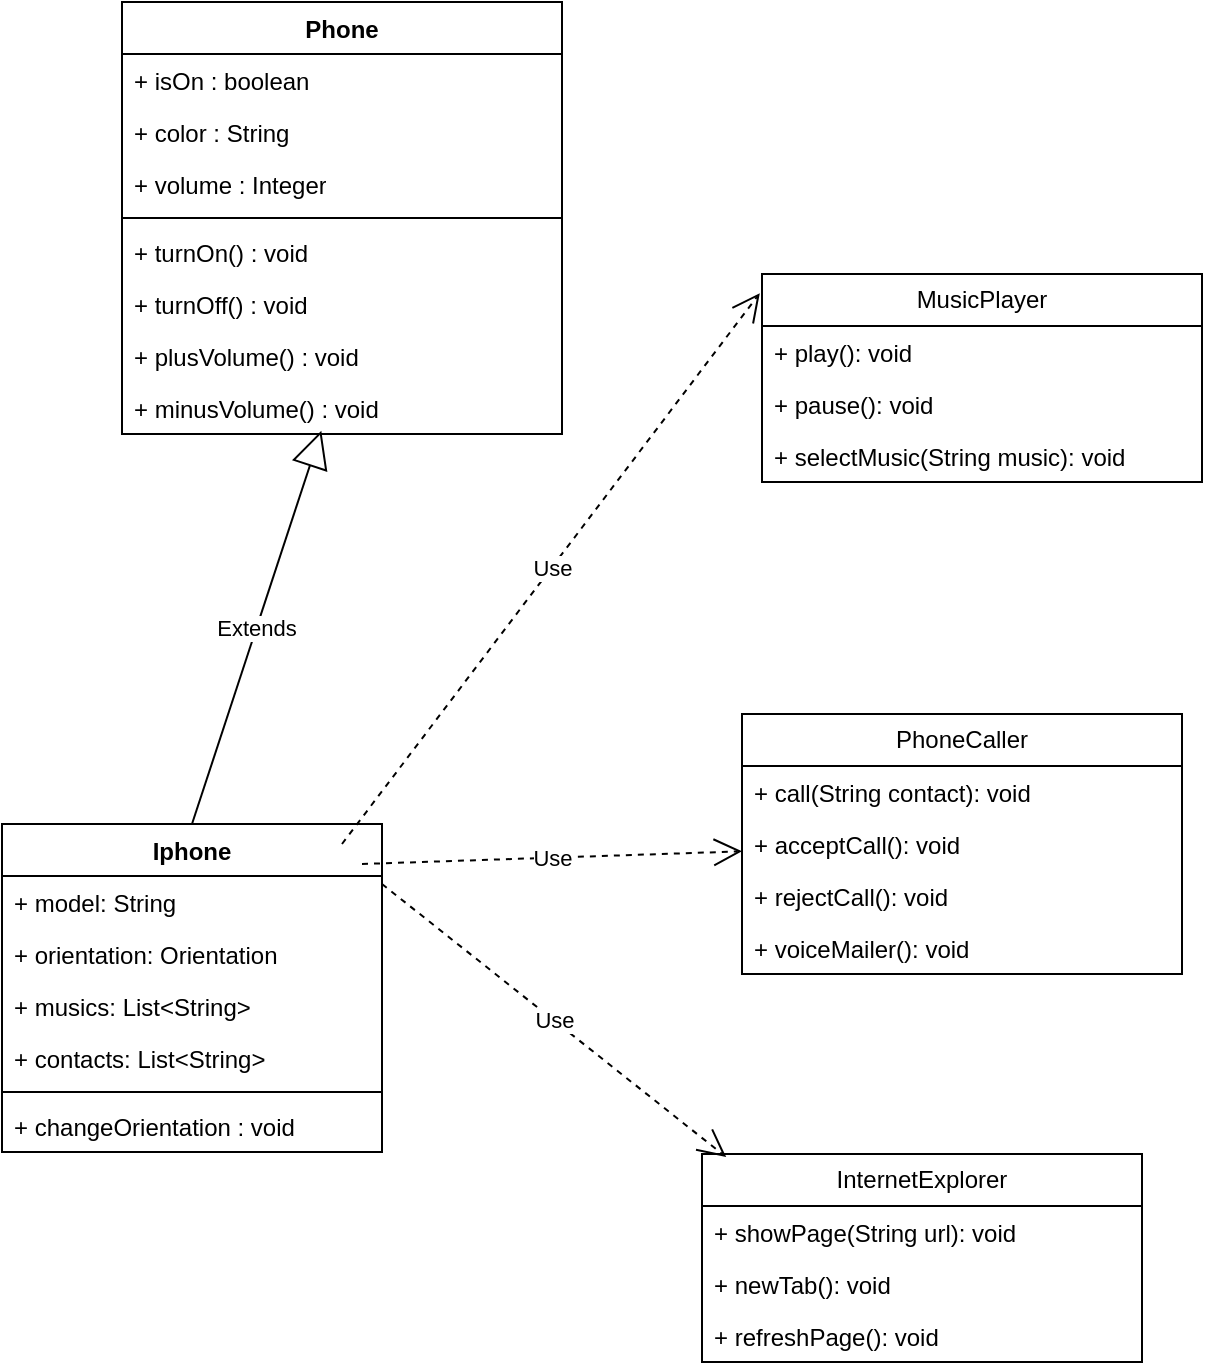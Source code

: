 <mxfile version="21.7.5" type="device">
  <diagram name="Page-1" id="JNOKC4gh4u6Z9t2IaVPM">
    <mxGraphModel dx="964" dy="654" grid="1" gridSize="10" guides="1" tooltips="1" connect="1" arrows="1" fold="1" page="1" pageScale="1" pageWidth="850" pageHeight="1100" math="0" shadow="0">
      <root>
        <mxCell id="0" />
        <mxCell id="1" parent="0" />
        <mxCell id="NVTwTQbvwXVu0SxxNni9-1" value="Iphone&lt;br&gt;" style="swimlane;fontStyle=1;align=center;verticalAlign=top;childLayout=stackLayout;horizontal=1;startSize=26;horizontalStack=0;resizeParent=1;resizeParentMax=0;resizeLast=0;collapsible=1;marginBottom=0;whiteSpace=wrap;html=1;" vertex="1" parent="1">
          <mxGeometry x="100" y="455" width="190" height="164" as="geometry" />
        </mxCell>
        <mxCell id="NVTwTQbvwXVu0SxxNni9-76" value="Use" style="endArrow=open;endSize=12;dashed=1;html=1;rounded=0;entryX=-0.005;entryY=0.092;entryDx=0;entryDy=0;entryPerimeter=0;" edge="1" parent="NVTwTQbvwXVu0SxxNni9-1" target="NVTwTQbvwXVu0SxxNni9-56">
          <mxGeometry width="160" relative="1" as="geometry">
            <mxPoint x="170" y="10" as="sourcePoint" />
            <mxPoint x="330" y="10" as="targetPoint" />
          </mxGeometry>
        </mxCell>
        <mxCell id="NVTwTQbvwXVu0SxxNni9-45" value="+ model: String" style="text;strokeColor=none;fillColor=none;align=left;verticalAlign=top;spacingLeft=4;spacingRight=4;overflow=hidden;rotatable=0;points=[[0,0.5],[1,0.5]];portConstraint=eastwest;whiteSpace=wrap;html=1;" vertex="1" parent="NVTwTQbvwXVu0SxxNni9-1">
          <mxGeometry y="26" width="190" height="26" as="geometry" />
        </mxCell>
        <mxCell id="NVTwTQbvwXVu0SxxNni9-43" value="+ orientation: Orientation" style="text;strokeColor=none;fillColor=none;align=left;verticalAlign=top;spacingLeft=4;spacingRight=4;overflow=hidden;rotatable=0;points=[[0,0.5],[1,0.5]];portConstraint=eastwest;whiteSpace=wrap;html=1;" vertex="1" parent="NVTwTQbvwXVu0SxxNni9-1">
          <mxGeometry y="52" width="190" height="26" as="geometry" />
        </mxCell>
        <mxCell id="NVTwTQbvwXVu0SxxNni9-51" value="+ musics: List&amp;lt;String&amp;gt;" style="text;strokeColor=none;fillColor=none;align=left;verticalAlign=top;spacingLeft=4;spacingRight=4;overflow=hidden;rotatable=0;points=[[0,0.5],[1,0.5]];portConstraint=eastwest;whiteSpace=wrap;html=1;" vertex="1" parent="NVTwTQbvwXVu0SxxNni9-1">
          <mxGeometry y="78" width="190" height="26" as="geometry" />
        </mxCell>
        <mxCell id="NVTwTQbvwXVu0SxxNni9-62" value="+ contacts: List&amp;lt;String&amp;gt;" style="text;strokeColor=none;fillColor=none;align=left;verticalAlign=top;spacingLeft=4;spacingRight=4;overflow=hidden;rotatable=0;points=[[0,0.5],[1,0.5]];portConstraint=eastwest;whiteSpace=wrap;html=1;" vertex="1" parent="NVTwTQbvwXVu0SxxNni9-1">
          <mxGeometry y="104" width="190" height="26" as="geometry" />
        </mxCell>
        <mxCell id="NVTwTQbvwXVu0SxxNni9-3" value="" style="line;strokeWidth=1;fillColor=none;align=left;verticalAlign=middle;spacingTop=-1;spacingLeft=3;spacingRight=3;rotatable=0;labelPosition=right;points=[];portConstraint=eastwest;strokeColor=inherit;" vertex="1" parent="NVTwTQbvwXVu0SxxNni9-1">
          <mxGeometry y="130" width="190" height="8" as="geometry" />
        </mxCell>
        <mxCell id="NVTwTQbvwXVu0SxxNni9-44" value="+ changeOrientation : void" style="text;strokeColor=none;fillColor=none;align=left;verticalAlign=top;spacingLeft=4;spacingRight=4;overflow=hidden;rotatable=0;points=[[0,0.5],[1,0.5]];portConstraint=eastwest;whiteSpace=wrap;html=1;" vertex="1" parent="NVTwTQbvwXVu0SxxNni9-1">
          <mxGeometry y="138" width="190" height="26" as="geometry" />
        </mxCell>
        <mxCell id="NVTwTQbvwXVu0SxxNni9-77" value="Use" style="endArrow=open;endSize=12;dashed=1;html=1;rounded=0;" edge="1" parent="NVTwTQbvwXVu0SxxNni9-1" target="NVTwTQbvwXVu0SxxNni9-64">
          <mxGeometry width="160" relative="1" as="geometry">
            <mxPoint x="180" y="20" as="sourcePoint" />
            <mxPoint x="389" y="-251" as="targetPoint" />
          </mxGeometry>
        </mxCell>
        <mxCell id="NVTwTQbvwXVu0SxxNni9-78" value="Use" style="endArrow=open;endSize=12;dashed=1;html=1;rounded=0;entryX=0.055;entryY=0.015;entryDx=0;entryDy=0;entryPerimeter=0;" edge="1" parent="NVTwTQbvwXVu0SxxNni9-1" target="NVTwTQbvwXVu0SxxNni9-70">
          <mxGeometry width="160" relative="1" as="geometry">
            <mxPoint x="190" y="30" as="sourcePoint" />
            <mxPoint x="380" y="24" as="targetPoint" />
          </mxGeometry>
        </mxCell>
        <mxCell id="NVTwTQbvwXVu0SxxNni9-7" value="Phone&lt;br&gt;" style="swimlane;fontStyle=1;align=center;verticalAlign=top;childLayout=stackLayout;horizontal=1;startSize=26;horizontalStack=0;resizeParent=1;resizeParentMax=0;resizeLast=0;collapsible=1;marginBottom=0;whiteSpace=wrap;html=1;" vertex="1" parent="1">
          <mxGeometry x="160" y="44" width="220" height="216" as="geometry" />
        </mxCell>
        <mxCell id="NVTwTQbvwXVu0SxxNni9-8" value="+ isOn : boolean&lt;br&gt;" style="text;strokeColor=none;fillColor=none;align=left;verticalAlign=top;spacingLeft=4;spacingRight=4;overflow=hidden;rotatable=0;points=[[0,0.5],[1,0.5]];portConstraint=eastwest;whiteSpace=wrap;html=1;" vertex="1" parent="NVTwTQbvwXVu0SxxNni9-7">
          <mxGeometry y="26" width="220" height="26" as="geometry" />
        </mxCell>
        <mxCell id="NVTwTQbvwXVu0SxxNni9-13" value="+ color : String" style="text;strokeColor=none;fillColor=none;align=left;verticalAlign=top;spacingLeft=4;spacingRight=4;overflow=hidden;rotatable=0;points=[[0,0.5],[1,0.5]];portConstraint=eastwest;whiteSpace=wrap;html=1;" vertex="1" parent="NVTwTQbvwXVu0SxxNni9-7">
          <mxGeometry y="52" width="220" height="26" as="geometry" />
        </mxCell>
        <mxCell id="NVTwTQbvwXVu0SxxNni9-46" value="+ volume : Integer" style="text;strokeColor=none;fillColor=none;align=left;verticalAlign=top;spacingLeft=4;spacingRight=4;overflow=hidden;rotatable=0;points=[[0,0.5],[1,0.5]];portConstraint=eastwest;whiteSpace=wrap;html=1;" vertex="1" parent="NVTwTQbvwXVu0SxxNni9-7">
          <mxGeometry y="78" width="220" height="26" as="geometry" />
        </mxCell>
        <mxCell id="NVTwTQbvwXVu0SxxNni9-9" value="" style="line;strokeWidth=1;fillColor=none;align=left;verticalAlign=middle;spacingTop=-1;spacingLeft=3;spacingRight=3;rotatable=0;labelPosition=right;points=[];portConstraint=eastwest;strokeColor=inherit;" vertex="1" parent="NVTwTQbvwXVu0SxxNni9-7">
          <mxGeometry y="104" width="220" height="8" as="geometry" />
        </mxCell>
        <mxCell id="NVTwTQbvwXVu0SxxNni9-10" value="+ turnOn() : void" style="text;strokeColor=none;fillColor=none;align=left;verticalAlign=top;spacingLeft=4;spacingRight=4;overflow=hidden;rotatable=0;points=[[0,0.5],[1,0.5]];portConstraint=eastwest;whiteSpace=wrap;html=1;" vertex="1" parent="NVTwTQbvwXVu0SxxNni9-7">
          <mxGeometry y="112" width="220" height="26" as="geometry" />
        </mxCell>
        <mxCell id="NVTwTQbvwXVu0SxxNni9-11" value="+ turnOff() : void" style="text;strokeColor=none;fillColor=none;align=left;verticalAlign=top;spacingLeft=4;spacingRight=4;overflow=hidden;rotatable=0;points=[[0,0.5],[1,0.5]];portConstraint=eastwest;whiteSpace=wrap;html=1;" vertex="1" parent="NVTwTQbvwXVu0SxxNni9-7">
          <mxGeometry y="138" width="220" height="26" as="geometry" />
        </mxCell>
        <mxCell id="NVTwTQbvwXVu0SxxNni9-47" value="+ plusVolume() : void" style="text;strokeColor=none;fillColor=none;align=left;verticalAlign=top;spacingLeft=4;spacingRight=4;overflow=hidden;rotatable=0;points=[[0,0.5],[1,0.5]];portConstraint=eastwest;whiteSpace=wrap;html=1;" vertex="1" parent="NVTwTQbvwXVu0SxxNni9-7">
          <mxGeometry y="164" width="220" height="26" as="geometry" />
        </mxCell>
        <mxCell id="NVTwTQbvwXVu0SxxNni9-49" value="+ minusVolume() : void" style="text;strokeColor=none;fillColor=none;align=left;verticalAlign=top;spacingLeft=4;spacingRight=4;overflow=hidden;rotatable=0;points=[[0,0.5],[1,0.5]];portConstraint=eastwest;whiteSpace=wrap;html=1;" vertex="1" parent="NVTwTQbvwXVu0SxxNni9-7">
          <mxGeometry y="190" width="220" height="26" as="geometry" />
        </mxCell>
        <mxCell id="NVTwTQbvwXVu0SxxNni9-54" value="Extends" style="endArrow=block;endSize=16;endFill=0;html=1;rounded=0;entryX=0.453;entryY=0.938;entryDx=0;entryDy=0;entryPerimeter=0;exitX=0.5;exitY=0;exitDx=0;exitDy=0;" edge="1" parent="1" source="NVTwTQbvwXVu0SxxNni9-1" target="NVTwTQbvwXVu0SxxNni9-49">
          <mxGeometry width="160" relative="1" as="geometry">
            <mxPoint x="230" y="360" as="sourcePoint" />
            <mxPoint x="390" y="360" as="targetPoint" />
          </mxGeometry>
        </mxCell>
        <mxCell id="NVTwTQbvwXVu0SxxNni9-56" value="MusicPlayer" style="swimlane;fontStyle=0;childLayout=stackLayout;horizontal=1;startSize=26;fillColor=none;horizontalStack=0;resizeParent=1;resizeParentMax=0;resizeLast=0;collapsible=1;marginBottom=0;whiteSpace=wrap;html=1;" vertex="1" parent="1">
          <mxGeometry x="480" y="180" width="220" height="104" as="geometry" />
        </mxCell>
        <mxCell id="NVTwTQbvwXVu0SxxNni9-57" value="+ play(): void" style="text;strokeColor=none;fillColor=none;align=left;verticalAlign=top;spacingLeft=4;spacingRight=4;overflow=hidden;rotatable=0;points=[[0,0.5],[1,0.5]];portConstraint=eastwest;whiteSpace=wrap;html=1;" vertex="1" parent="NVTwTQbvwXVu0SxxNni9-56">
          <mxGeometry y="26" width="220" height="26" as="geometry" />
        </mxCell>
        <mxCell id="NVTwTQbvwXVu0SxxNni9-58" value="+ pause(): void" style="text;strokeColor=none;fillColor=none;align=left;verticalAlign=top;spacingLeft=4;spacingRight=4;overflow=hidden;rotatable=0;points=[[0,0.5],[1,0.5]];portConstraint=eastwest;whiteSpace=wrap;html=1;" vertex="1" parent="NVTwTQbvwXVu0SxxNni9-56">
          <mxGeometry y="52" width="220" height="26" as="geometry" />
        </mxCell>
        <mxCell id="NVTwTQbvwXVu0SxxNni9-59" value="+ selectMusic(String music): void" style="text;strokeColor=none;fillColor=none;align=left;verticalAlign=top;spacingLeft=4;spacingRight=4;overflow=hidden;rotatable=0;points=[[0,0.5],[1,0.5]];portConstraint=eastwest;whiteSpace=wrap;html=1;" vertex="1" parent="NVTwTQbvwXVu0SxxNni9-56">
          <mxGeometry y="78" width="220" height="26" as="geometry" />
        </mxCell>
        <mxCell id="NVTwTQbvwXVu0SxxNni9-64" value="PhoneCaller" style="swimlane;fontStyle=0;childLayout=stackLayout;horizontal=1;startSize=26;fillColor=none;horizontalStack=0;resizeParent=1;resizeParentMax=0;resizeLast=0;collapsible=1;marginBottom=0;whiteSpace=wrap;html=1;" vertex="1" parent="1">
          <mxGeometry x="470" y="400" width="220" height="130" as="geometry" />
        </mxCell>
        <mxCell id="NVTwTQbvwXVu0SxxNni9-65" value="+ call(String contact): void" style="text;strokeColor=none;fillColor=none;align=left;verticalAlign=top;spacingLeft=4;spacingRight=4;overflow=hidden;rotatable=0;points=[[0,0.5],[1,0.5]];portConstraint=eastwest;whiteSpace=wrap;html=1;" vertex="1" parent="NVTwTQbvwXVu0SxxNni9-64">
          <mxGeometry y="26" width="220" height="26" as="geometry" />
        </mxCell>
        <mxCell id="NVTwTQbvwXVu0SxxNni9-66" value="+ acceptCall(): void" style="text;strokeColor=none;fillColor=none;align=left;verticalAlign=top;spacingLeft=4;spacingRight=4;overflow=hidden;rotatable=0;points=[[0,0.5],[1,0.5]];portConstraint=eastwest;whiteSpace=wrap;html=1;" vertex="1" parent="NVTwTQbvwXVu0SxxNni9-64">
          <mxGeometry y="52" width="220" height="26" as="geometry" />
        </mxCell>
        <mxCell id="NVTwTQbvwXVu0SxxNni9-67" value="+ rejectCall(): void" style="text;strokeColor=none;fillColor=none;align=left;verticalAlign=top;spacingLeft=4;spacingRight=4;overflow=hidden;rotatable=0;points=[[0,0.5],[1,0.5]];portConstraint=eastwest;whiteSpace=wrap;html=1;" vertex="1" parent="NVTwTQbvwXVu0SxxNni9-64">
          <mxGeometry y="78" width="220" height="26" as="geometry" />
        </mxCell>
        <mxCell id="NVTwTQbvwXVu0SxxNni9-68" value="+ voiceMailer(): void" style="text;strokeColor=none;fillColor=none;align=left;verticalAlign=top;spacingLeft=4;spacingRight=4;overflow=hidden;rotatable=0;points=[[0,0.5],[1,0.5]];portConstraint=eastwest;whiteSpace=wrap;html=1;" vertex="1" parent="NVTwTQbvwXVu0SxxNni9-64">
          <mxGeometry y="104" width="220" height="26" as="geometry" />
        </mxCell>
        <mxCell id="NVTwTQbvwXVu0SxxNni9-70" value="InternetExplorer" style="swimlane;fontStyle=0;childLayout=stackLayout;horizontal=1;startSize=26;fillColor=none;horizontalStack=0;resizeParent=1;resizeParentMax=0;resizeLast=0;collapsible=1;marginBottom=0;whiteSpace=wrap;html=1;" vertex="1" parent="1">
          <mxGeometry x="450" y="620" width="220" height="104" as="geometry" />
        </mxCell>
        <mxCell id="NVTwTQbvwXVu0SxxNni9-71" value="+ showPage(String url): void" style="text;strokeColor=none;fillColor=none;align=left;verticalAlign=top;spacingLeft=4;spacingRight=4;overflow=hidden;rotatable=0;points=[[0,0.5],[1,0.5]];portConstraint=eastwest;whiteSpace=wrap;html=1;" vertex="1" parent="NVTwTQbvwXVu0SxxNni9-70">
          <mxGeometry y="26" width="220" height="26" as="geometry" />
        </mxCell>
        <mxCell id="NVTwTQbvwXVu0SxxNni9-72" value="+ newTab(): void" style="text;strokeColor=none;fillColor=none;align=left;verticalAlign=top;spacingLeft=4;spacingRight=4;overflow=hidden;rotatable=0;points=[[0,0.5],[1,0.5]];portConstraint=eastwest;whiteSpace=wrap;html=1;" vertex="1" parent="NVTwTQbvwXVu0SxxNni9-70">
          <mxGeometry y="52" width="220" height="26" as="geometry" />
        </mxCell>
        <mxCell id="NVTwTQbvwXVu0SxxNni9-73" value="+ refreshPage(): void" style="text;strokeColor=none;fillColor=none;align=left;verticalAlign=top;spacingLeft=4;spacingRight=4;overflow=hidden;rotatable=0;points=[[0,0.5],[1,0.5]];portConstraint=eastwest;whiteSpace=wrap;html=1;" vertex="1" parent="NVTwTQbvwXVu0SxxNni9-70">
          <mxGeometry y="78" width="220" height="26" as="geometry" />
        </mxCell>
      </root>
    </mxGraphModel>
  </diagram>
</mxfile>
